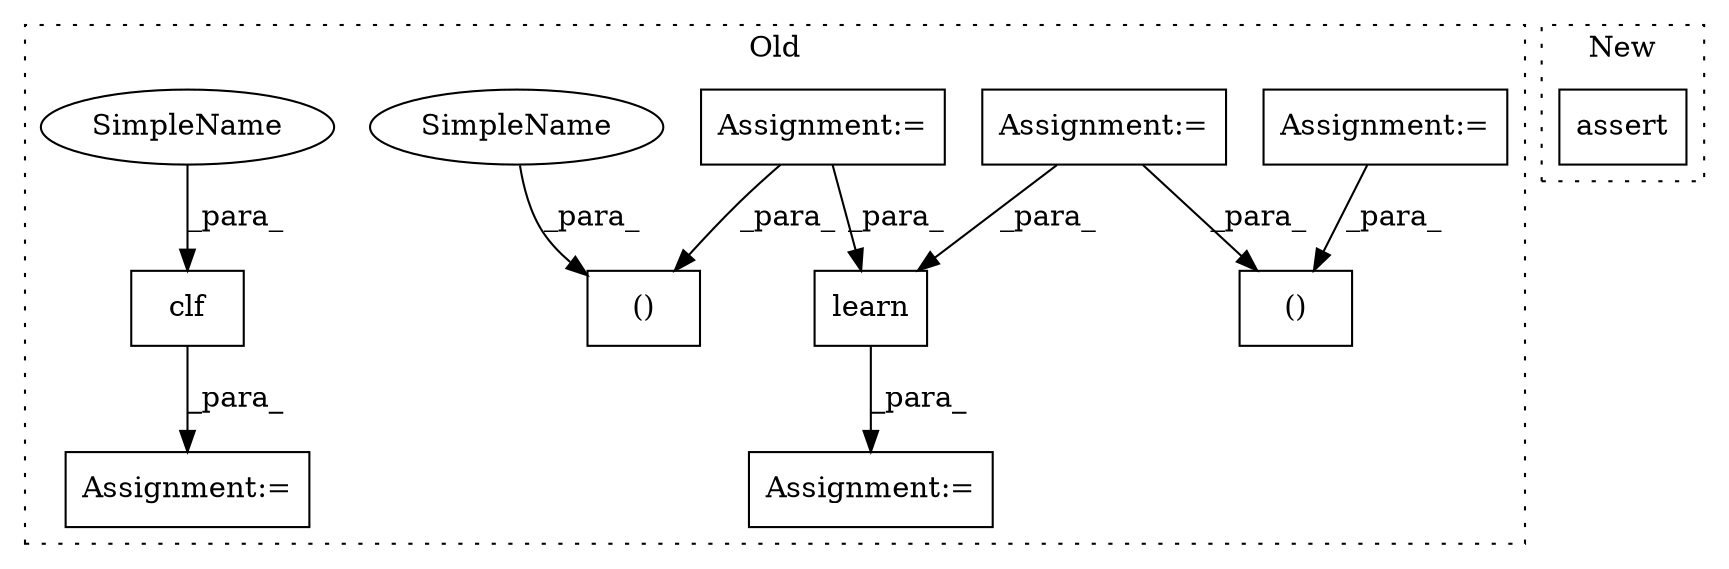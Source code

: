 digraph G {
subgraph cluster0 {
1 [label="learn" a="32" s="2850,2857" l="6,1" shape="box"];
3 [label="Assignment:=" a="7" s="2849" l="1" shape="box"];
4 [label="Assignment:=" a="7" s="2458" l="2" shape="box"];
5 [label="()" a="106" s="2685" l="17" shape="box"];
6 [label="Assignment:=" a="7" s="2434" l="2" shape="box"];
7 [label="()" a="106" s="2731" l="17" shape="box"];
8 [label="Assignment:=" a="7" s="2446" l="2" shape="box"];
9 [label="clf" a="32" s="2866,2872" l="4,1" shape="box"];
10 [label="Assignment:=" a="7" s="2865" l="1" shape="box"];
11 [label="SimpleName" a="42" s="2870" l="2" shape="ellipse"];
12 [label="SimpleName" a="42" s="2700" l="2" shape="ellipse"];
label = "Old";
style="dotted";
}
subgraph cluster1 {
2 [label="assert" a="32" s="2339,2384" l="11,1" shape="box"];
label = "New";
style="dotted";
}
1 -> 3 [label="_para_"];
4 -> 5 [label="_para_"];
4 -> 1 [label="_para_"];
6 -> 1 [label="_para_"];
6 -> 7 [label="_para_"];
8 -> 7 [label="_para_"];
9 -> 10 [label="_para_"];
11 -> 9 [label="_para_"];
12 -> 5 [label="_para_"];
}